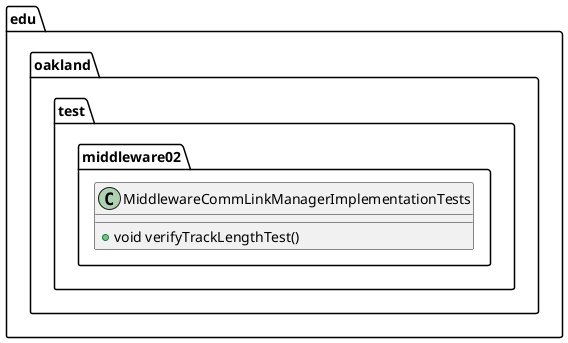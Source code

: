 @startuml MiddlewareCommLinkManagerImplementationTests

package edu.oakland.test.middleware02 {
    class MiddlewareCommLinkManagerImplementationTests {
      + void verifyTrackLengthTest()
    }
}

@enduml